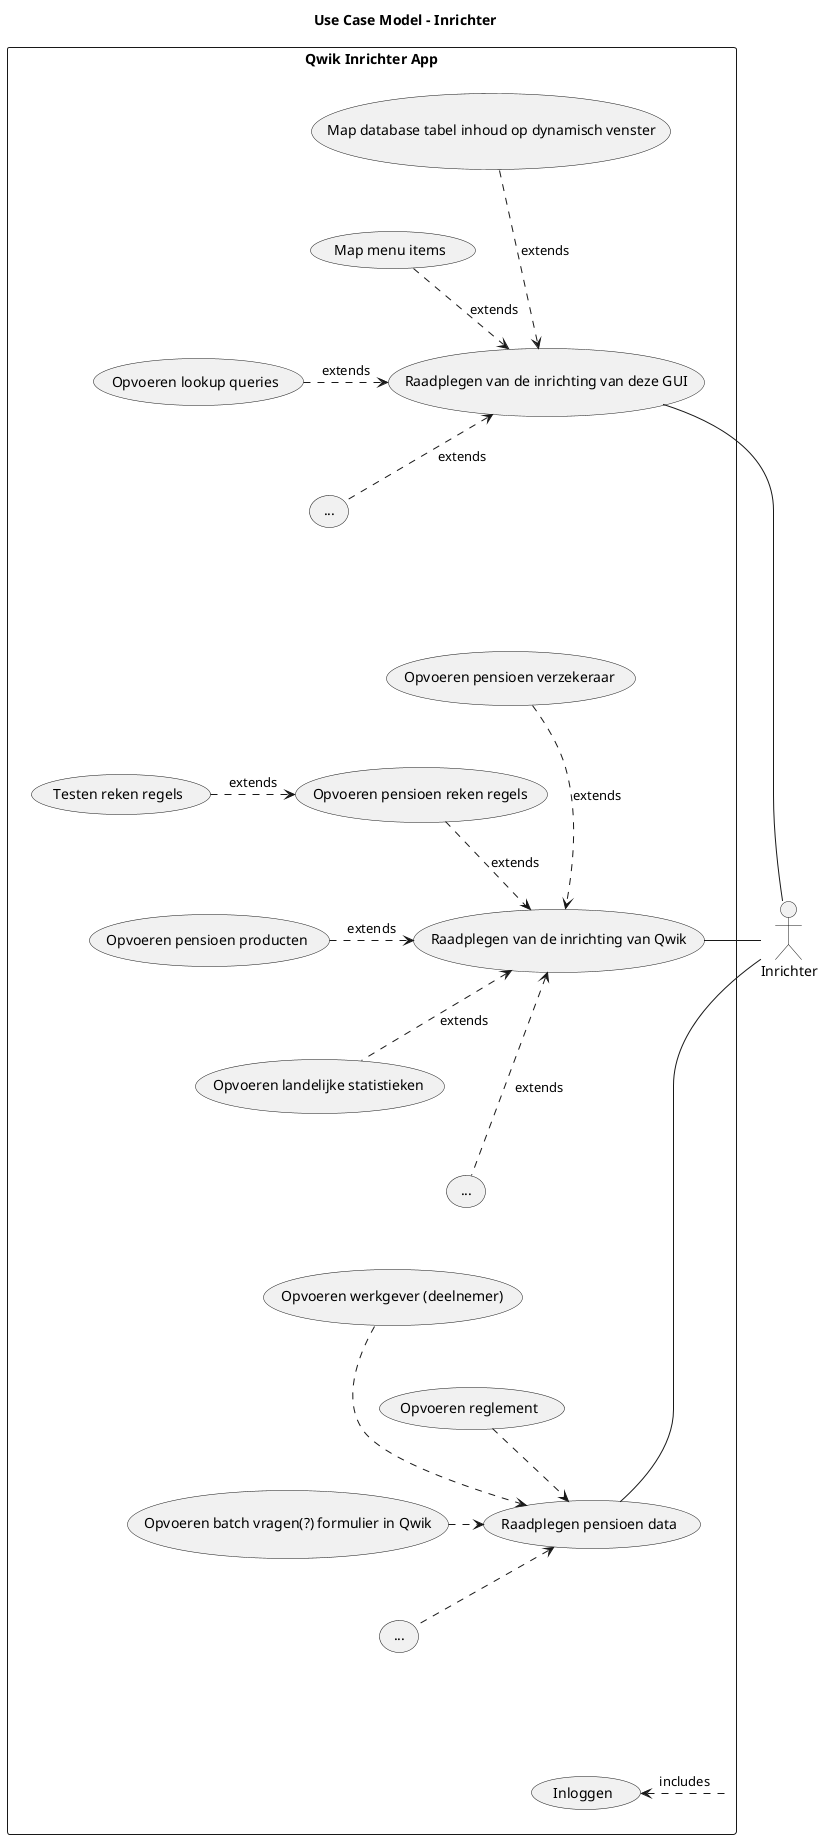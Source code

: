 @startuml
title Use Case Model - Inrichter

actor Inrichter as User

rectangle "Qwik Inrichter App" as App {
    usecase "Raadplegen van de inrichting van deze GUI" as Kern
        usecase "Map database tabel inhoud op dynamisch venster" as MDV
        usecase "Map menu items" as MMI
        usecase "Opvoeren lookup queries" as QRY
        usecase "..." as KETC
    usecase "Raadplegen van de inrichting van Qwik" as Inrichting
        usecase "Opvoeren pensioen verzekeraar" as ORG 
        usecase "Opvoeren pensioen reken regels" as PRR
            usecase "Testen reken regels" as TRR
        usecase "Opvoeren pensioen producten" as PRO
        usecase "Opvoeren landelijke statistieken" as STAT
        usecase "..." as IETC
    usecase "Raadplegen pensioen data" as Data
        usecase "Opvoeren werkgever (deelnemer)" as WG
        usecase "Opvoeren reglement" as REG
        usecase "Opvoeren batch vragen(?) formulier in Qwik" as FORM
        usecase "..." as DETC
    usecase "Inloggen" as AUTH

}


User -right- Kern
    MDV .down.> Kern: extends
    MMI .> Kern: extends
    QRY .> Kern: extends
    KETC .up.> Kern: extends
User --right-- Inrichting
    ORG .down.> Inrichting: extends
    PRR .down.> Inrichting: extends
        TRR .> PRR: extends
    PRO .> Inrichting: extends
    STAT .up.> Inrichting: extends
    IETC .up.> Inrichting: extends
User -right- Data
    WG .down.> Data
    REG .right.> Data
    FORM .> Data
    DETC .up.> Data

App .left.> AUTH: includes

'Forceer positionering
User -[hidden]left- App
Kern ---[hidden]down--- Inrichting
    MDV -[hidden]- MMI
    MMI -[hidden]- QRY
    QRY -[hidden]- KETC
Inrichting ---[hidden]down--- Data
    ORG -[hidden]- PRR
    PRR -[hidden]- PRO
    PRO -[hidden]- STAT
    STAT -[hidden]- IETC
Data --[hidden]down-- AUTH
    WG -[hidden]- REG
    REG -[hidden]- FORM
    FORM -[hidden]- DETC
'/Forceerd positionering



@enduml